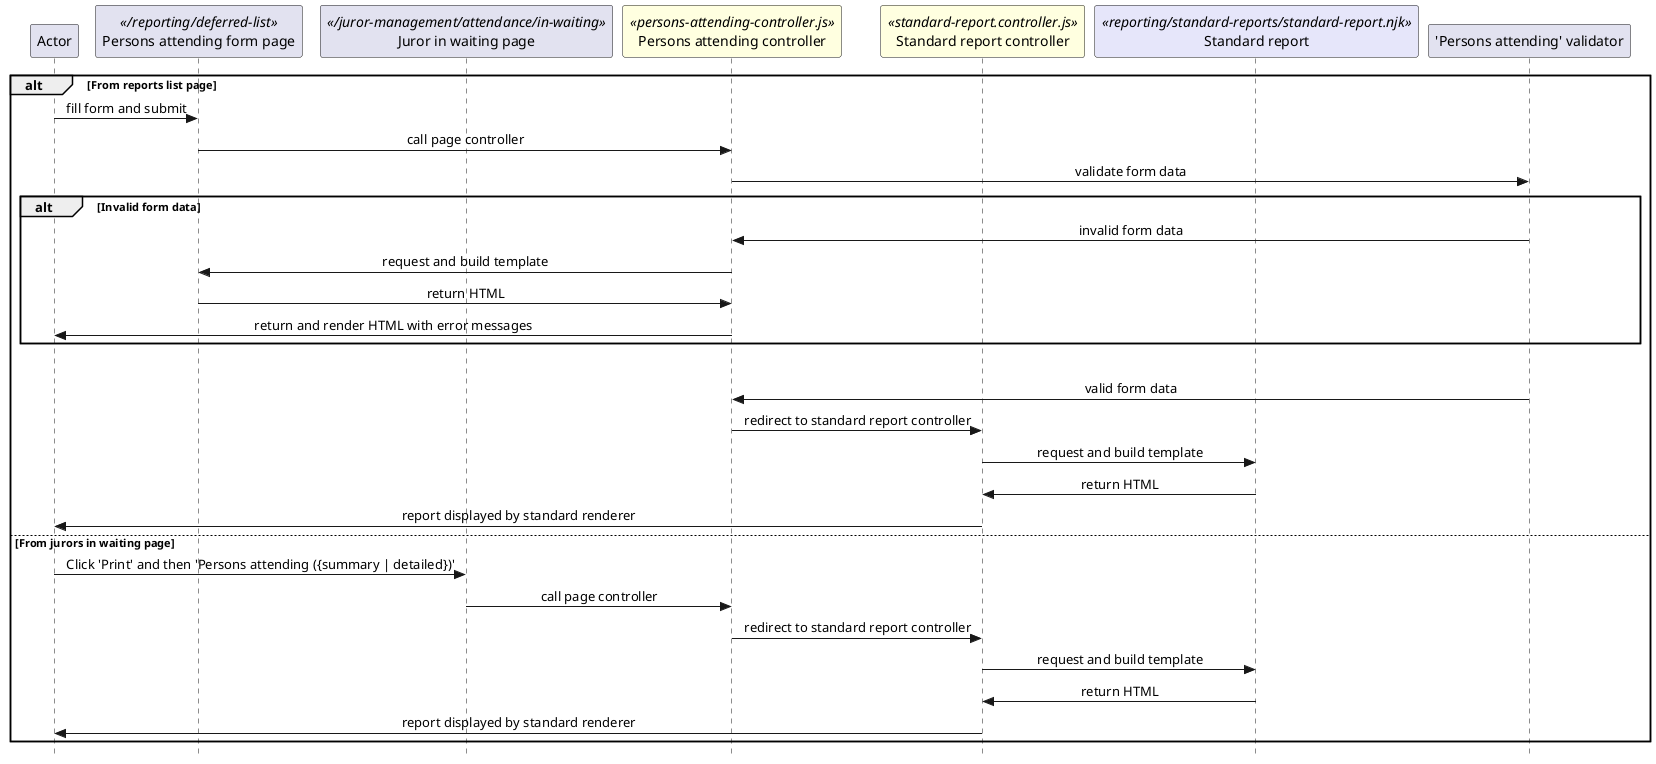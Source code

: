 @startuml reports.persons-attending

skinparam Style strictuml
skinparam SequenceMessageAlignment center

participant Actor

''' LOCAL ROUTING
participant "Persons attending form page" as PersonsAttendingFormPage <</reporting/deferred-list>> 
participant "Juror in waiting page" as JurorInWaitingPage <</juror-management/attendance/in-waiting>>

''' CONTROLLER AND REQUEST OBJECTS
participant "Persons attending controller" as PersonsAttendingController <<persons-attending-controller.js>> #LightYellow
participant "Standard report controller" as StandardReportController <<standard-report.controller.js>> #LightYellow

''' TEMPLATES
participant "Standard report" as StandardReport <<reporting/standard-reports/standard-report.njk>> #lavender

''' VALIDATORS
participant "'Persons attending' validator" as Validator

''' SELECT PAGE
alt From reports list page

  Actor -> PersonsAttendingFormPage : fill form and submit
  PersonsAttendingFormPage -> PersonsAttendingController : call page controller
  PersonsAttendingController -> Validator : validate form data

  alt Invalid form data

    PersonsAttendingController <- Validator : invalid form data
    PersonsAttendingController -> PersonsAttendingFormPage : request and build template
    PersonsAttendingController <- PersonsAttendingFormPage : return HTML
    Actor <- PersonsAttendingController : return and render HTML with error messages

  end
  |||

  PersonsAttendingController <- Validator : valid form data
  PersonsAttendingController -> StandardReportController : redirect to standard report controller

  StandardReportController -> StandardReport : request and build template
  StandardReportController <- StandardReport : return HTML
  Actor <- StandardReportController : report displayed by standard renderer

else From jurors in waiting page

  Actor -> JurorInWaitingPage : Click 'Print' and then 'Persons attending ({summary | detailed})'
  JurorInWaitingPage -> PersonsAttendingController : call page controller
  PersonsAttendingController -> StandardReportController : redirect to standard report controller
  StandardReportController -> StandardReport : request and build template
  StandardReportController <- StandardReport : return HTML
  Actor <- StandardReportController : report displayed by standard renderer

end